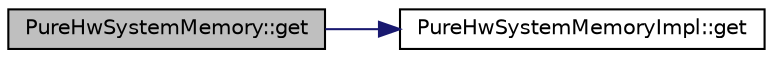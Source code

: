 digraph "PureHwSystemMemory::get"
{
 // LATEX_PDF_SIZE
  edge [fontname="Helvetica",fontsize="10",labelfontname="Helvetica",labelfontsize="10"];
  node [fontname="Helvetica",fontsize="10",shape=record];
  rankdir="LR";
  Node1 [label="PureHwSystemMemory::get",height=0.2,width=0.4,color="black", fillcolor="grey75", style="filled", fontcolor="black",tooltip="Gets the singleton instance."];
  Node1 -> Node2 [color="midnightblue",fontsize="10",style="solid",fontname="Helvetica"];
  Node2 [label="PureHwSystemMemoryImpl::get",height=0.2,width=0.4,color="black", fillcolor="white", style="filled",URL="$class_pure_hw_system_memory_impl.html#afa13d8eb07d387e054b3272e17e60d36",tooltip="Gets the singleton instance."];
}
